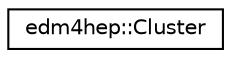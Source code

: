 digraph "Graphical Class Hierarchy"
{
 // LATEX_PDF_SIZE
  edge [fontname="Helvetica",fontsize="10",labelfontname="Helvetica",labelfontsize="10"];
  node [fontname="Helvetica",fontsize="10",shape=record];
  rankdir="LR";
  Node0 [label="edm4hep::Cluster",height=0.2,width=0.4,color="black", fillcolor="white", style="filled",URL="$classedm4hep_1_1_cluster.html",tooltip="Calorimeter Hit Cluster."];
}

